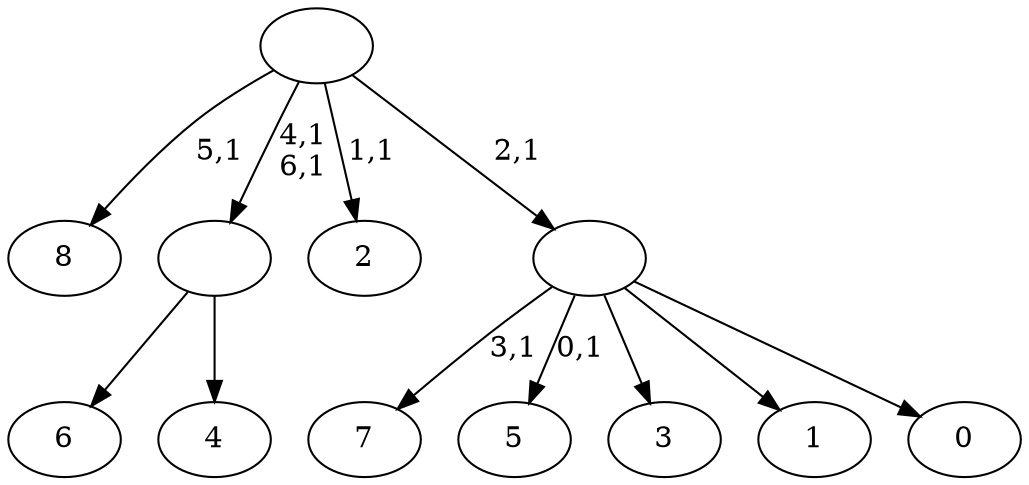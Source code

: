 digraph T {
	16 [label="8"]
	14 [label="7"]
	12 [label="6"]
	11 [label="5"]
	9 [label="4"]
	8 [label=""]
	6 [label="3"]
	5 [label="2"]
	3 [label="1"]
	2 [label="0"]
	1 [label=""]
	0 [label=""]
	8 -> 12 [label=""]
	8 -> 9 [label=""]
	1 -> 11 [label="0,1"]
	1 -> 14 [label="3,1"]
	1 -> 6 [label=""]
	1 -> 3 [label=""]
	1 -> 2 [label=""]
	0 -> 5 [label="1,1"]
	0 -> 8 [label="4,1\n6,1"]
	0 -> 16 [label="5,1"]
	0 -> 1 [label="2,1"]
}
